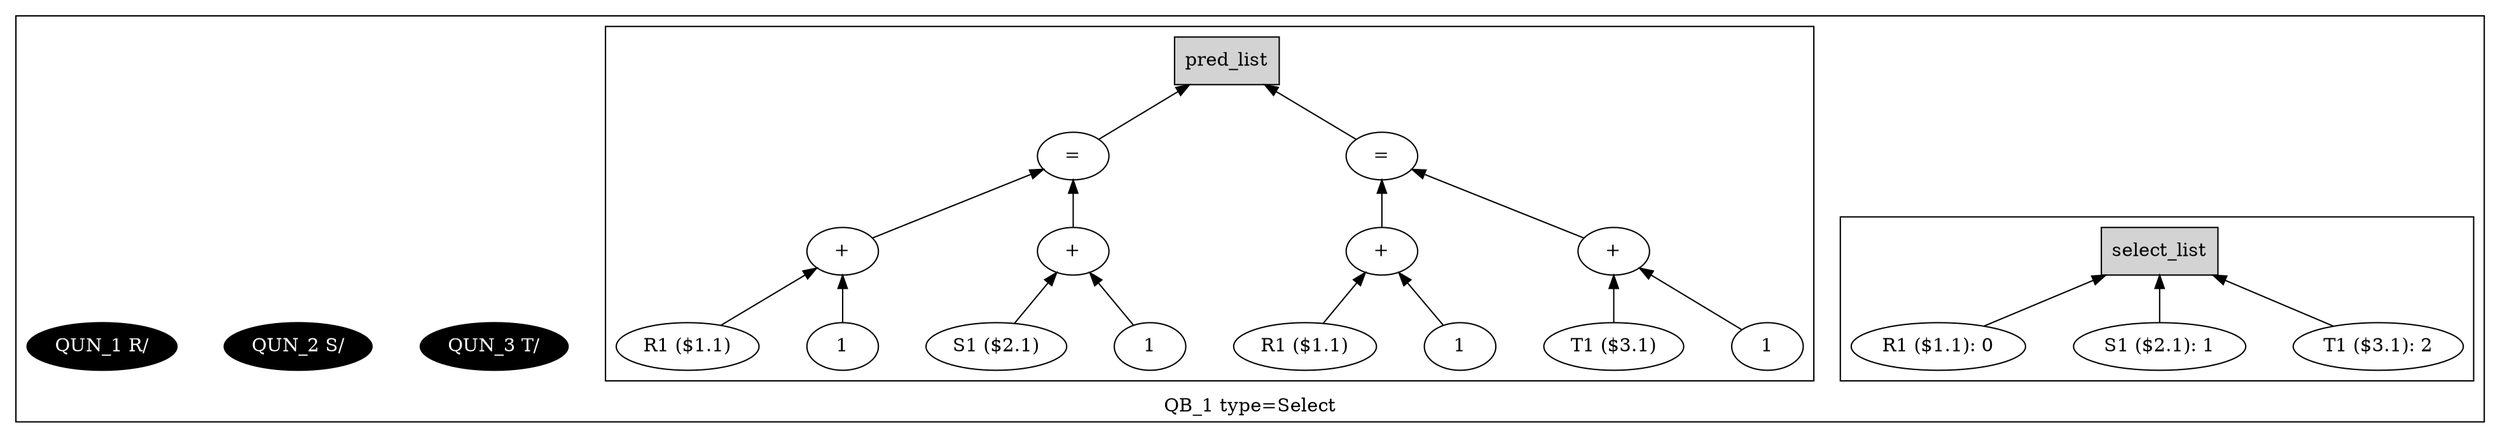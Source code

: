digraph example1 {
    rankdir=BT;
    nodesep=0.5;
    ordering="in";
  subgraph cluster_QB_1 {
    "QB_1_selectlist"[label="select_list",shape=box,style=filled];
  subgraph cluster_select_listQB_1 {
    exprnodeExprKey1v1[label="R1 ($1.1): 0"];
    exprnodeExprKey1v1 -> "QB_1_selectlist";
    exprnodeExprKey2v1[label="S1 ($2.1): 1"];
    exprnodeExprKey2v1 -> "QB_1_selectlist";
    exprnodeExprKey3v1[label="T1 ($3.1): 2"];
    exprnodeExprKey3v1 -> "QB_1_selectlist";
}
    "QUN_3"[label="QUN_3 T/", fillcolor=black, fontcolor=white, style=filled]
    "QUN_2"[label="QUN_2 S/", fillcolor=black, fontcolor=white, style=filled]
    "QUN_1"[label="QUN_1 R/", fillcolor=black, fontcolor=white, style=filled]
  subgraph cluster_pred_listQB_1 {
    exprnodeExprKey10v1[label="="];
    exprnodeExprKey6v1 -> exprnodeExprKey10v1;
    exprnodeExprKey6v1[label="+"];
    exprnodeExprKey4v1 -> exprnodeExprKey6v1;
    exprnodeExprKey4v1[label="R1 ($1.1)"];
    exprnodeExprKey5v1 -> exprnodeExprKey6v1;
    exprnodeExprKey5v1[label="1"];
    exprnodeExprKey9v1 -> exprnodeExprKey10v1;
    exprnodeExprKey9v1[label="+"];
    exprnodeExprKey7v1 -> exprnodeExprKey9v1;
    exprnodeExprKey7v1[label="S1 ($2.1)"];
    exprnodeExprKey8v1 -> exprnodeExprKey9v1;
    exprnodeExprKey8v1[label="1"];
    exprnodeExprKey10v1 -> QB_1_pred_list;
    exprnodeExprKey17v1[label="="];
    exprnodeExprKey13v1 -> exprnodeExprKey17v1;
    exprnodeExprKey13v1[label="+"];
    exprnodeExprKey11v1 -> exprnodeExprKey13v1;
    exprnodeExprKey11v1[label="R1 ($1.1)"];
    exprnodeExprKey12v1 -> exprnodeExprKey13v1;
    exprnodeExprKey12v1[label="1"];
    exprnodeExprKey16v1 -> exprnodeExprKey17v1;
    exprnodeExprKey16v1[label="+"];
    exprnodeExprKey14v1 -> exprnodeExprKey16v1;
    exprnodeExprKey14v1[label="T1 ($3.1)"];
    exprnodeExprKey15v1 -> exprnodeExprKey16v1;
    exprnodeExprKey15v1[label="1"];
    exprnodeExprKey17v1 -> QB_1_pred_list;
    "QB_1_pred_list"[label="pred_list",shape=box,style=filled];
}
    label = "QB_1 type=Select";
}
}
